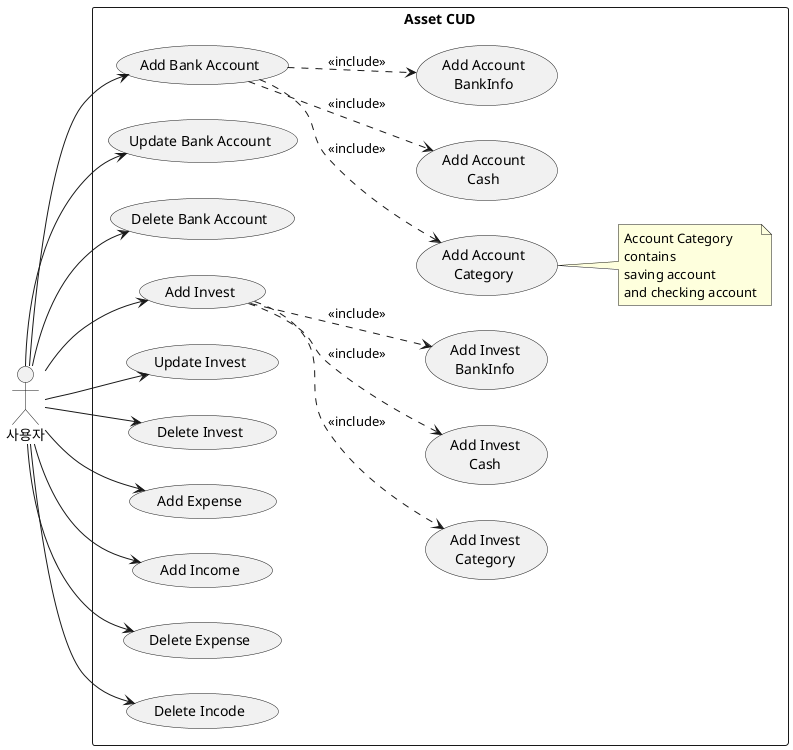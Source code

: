 @startuml

actor 사용자 as USER
left to right direction

rectangle "Asset CUD" {
    usecase "Add Bank Account" as ADD_BA
    usecase "Update Bank Account" as UP_BA
    usecase "Delete Bank Account" as DEL_BA

    USER --> ADD_BA
    USER --> UP_BA
    USER --> DEL_BA

    usecase "Add Account\nCategory" as ADD_BA_CAT
    usecase "Add Account\nCash" as ADD_BA_CASH
    usecase "Add Account\nBankInfo" as ADD_BA_BI

    note right of (ADD_BA_CAT)
    Account Category
    contains
    saving account
    and checking account
    end note

    ADD_BA ..> ADD_BA_CAT : <<include>>
    ADD_BA ..> ADD_BA_CASH : <<include>>
    ADD_BA ..> ADD_BA_BI : <<include>>

    usecase "Add Invest"  as ADD_IV
    usecase "Update Invest"  as UP_IV
    usecase "Delete Invest"  as DEL_IV

    USER --> ADD_IV
    USER --> UP_IV
    USER --> DEL_IV

    usecase "Add Invest\nCategory" as ADD_IV_CAT
    usecase "Add Invest\nCash" as ADD_IV_CASH
    usecase "Add Invest\nBankInfo" as ADD_IV_BI

    ADD_IV ..> ADD_IV_CAT : <<include>>
    ADD_IV ..> ADD_IV_CASH : <<include>>
    ADD_IV ..> ADD_IV_BI : <<include>>

    usecase "Add Expense" as ADD_EX
    usecase "Add Income" as ADD_IN
    usecase "Delete Expense" as DEL_EX
    usecase "Delete Incode" as DEL_IN

    USER --> ADD_EX
    USER --> ADD_IN
    USER --> DEL_EX
    USER --> DEL_IN
}

@enduml